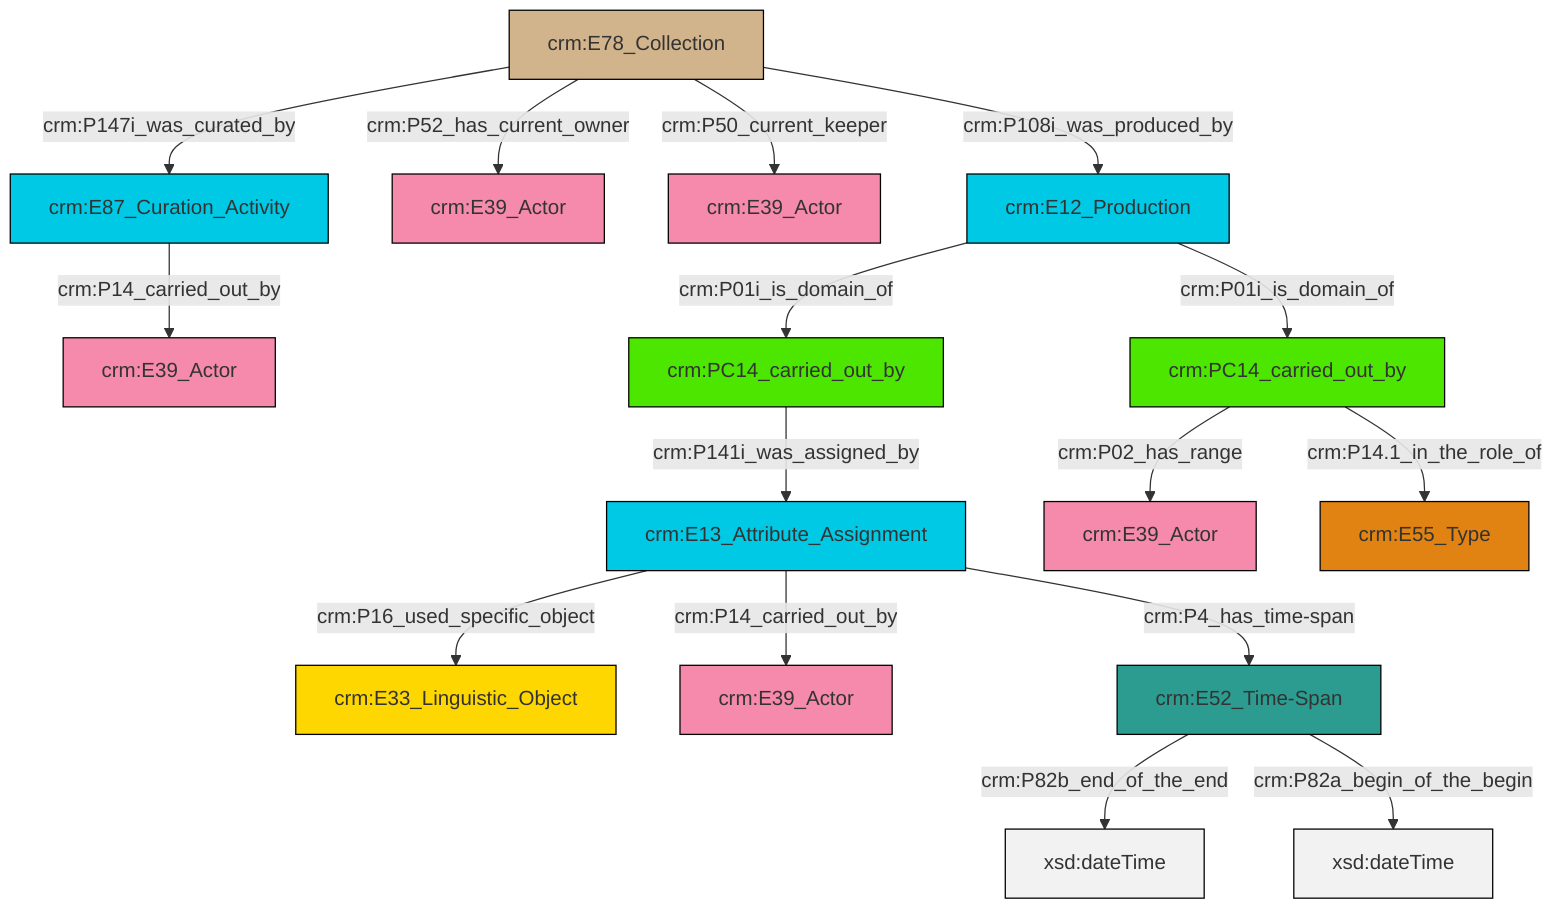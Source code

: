 graph TD
classDef Literal fill:#f2f2f2,stroke:#000000;
classDef CRM_Entity fill:#FFFFFF,stroke:#000000;
classDef Temporal_Entity fill:#00C9E6, stroke:#000000;
classDef Type fill:#E18312, stroke:#000000;
classDef Time-Span fill:#2C9C91, stroke:#000000;
classDef Appellation fill:#FFEB7F, stroke:#000000;
classDef Place fill:#008836, stroke:#000000;
classDef Persistent_Item fill:#B266B2, stroke:#000000;
classDef Conceptual_Object fill:#FFD700, stroke:#000000;
classDef Physical_Thing fill:#D2B48C, stroke:#000000;
classDef Actor fill:#f58aad, stroke:#000000;
classDef PC_Classes fill:#4ce600, stroke:#000000;
classDef Multi fill:#cccccc,stroke:#000000;

8["crm:E13_Attribute_Assignment"]:::Temporal_Entity -->|crm:P14_carried_out_by| 9["crm:E39_Actor"]:::Actor
16["crm:E52_Time-Span"]:::Time-Span -->|crm:P82b_end_of_the_end| 17[xsd:dateTime]:::Literal
0["crm:E78_Collection"]:::Physical_Thing -->|crm:P50_current_keeper| 18["crm:E39_Actor"]:::Actor
16["crm:E52_Time-Span"]:::Time-Span -->|crm:P82a_begin_of_the_begin| 19[xsd:dateTime]:::Literal
8["crm:E13_Attribute_Assignment"]:::Temporal_Entity -->|crm:P16_used_specific_object| 6["crm:E33_Linguistic_Object"]:::Conceptual_Object
12["crm:PC14_carried_out_by"]:::PC_Classes -->|crm:P02_has_range| 23["crm:E39_Actor"]:::Actor
8["crm:E13_Attribute_Assignment"]:::Temporal_Entity -->|crm:P4_has_time-span| 16["crm:E52_Time-Span"]:::Time-Span
0["crm:E78_Collection"]:::Physical_Thing -->|crm:P147i_was_curated_by| 21["crm:E87_Curation_Activity"]:::Temporal_Entity
0["crm:E78_Collection"]:::Physical_Thing -->|crm:P108i_was_produced_by| 10["crm:E12_Production"]:::Temporal_Entity
12["crm:PC14_carried_out_by"]:::PC_Classes -->|crm:P14.1_in_the_role_of| 27["crm:E55_Type"]:::Type
10["crm:E12_Production"]:::Temporal_Entity -->|crm:P01i_is_domain_of| 12["crm:PC14_carried_out_by"]:::PC_Classes
10["crm:E12_Production"]:::Temporal_Entity -->|crm:P01i_is_domain_of| 4["crm:PC14_carried_out_by"]:::PC_Classes
4["crm:PC14_carried_out_by"]:::PC_Classes -->|crm:P141i_was_assigned_by| 8["crm:E13_Attribute_Assignment"]:::Temporal_Entity
21["crm:E87_Curation_Activity"]:::Temporal_Entity -->|crm:P14_carried_out_by| 2["crm:E39_Actor"]:::Actor
0["crm:E78_Collection"]:::Physical_Thing -->|crm:P52_has_current_owner| 14["crm:E39_Actor"]:::Actor